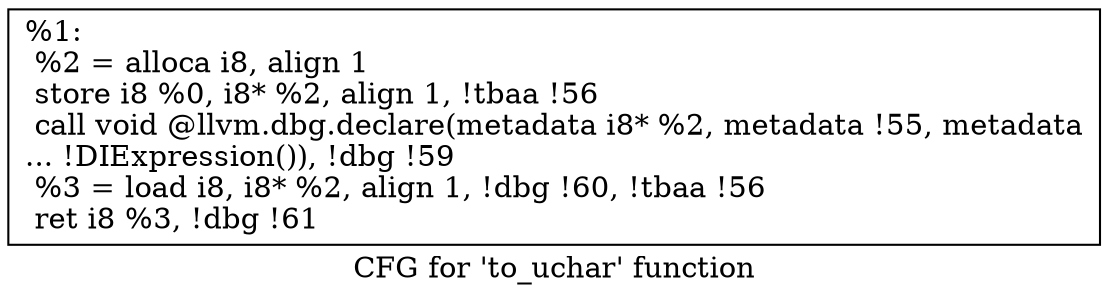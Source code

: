 digraph "CFG for 'to_uchar' function" {
	label="CFG for 'to_uchar' function";

	Node0x1a535a0 [shape=record,label="{%1:\l  %2 = alloca i8, align 1\l  store i8 %0, i8* %2, align 1, !tbaa !56\l  call void @llvm.dbg.declare(metadata i8* %2, metadata !55, metadata\l... !DIExpression()), !dbg !59\l  %3 = load i8, i8* %2, align 1, !dbg !60, !tbaa !56\l  ret i8 %3, !dbg !61\l}"];
}
